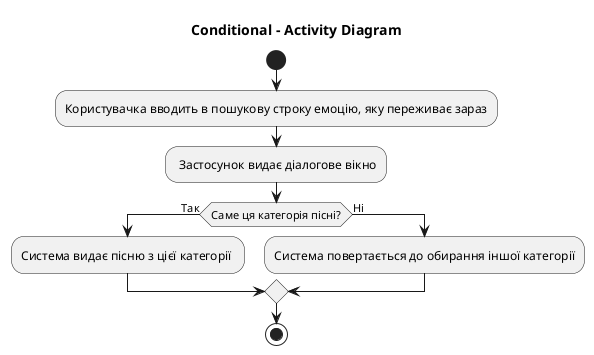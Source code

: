 @startuml

title Conditional - Activity Diagram 

start

:Користувачка вводить в пошукову строку емоцію, яку переживає зараз;
: Застосунок видає діалогове вікно;

if (Саме ця категорія пісні?) then (Так)
  :Система видає пісню з цієї категорії ;
else (Ні)
  :Система повертається до обирання іншої категорії;
endif

stop

@enduml
